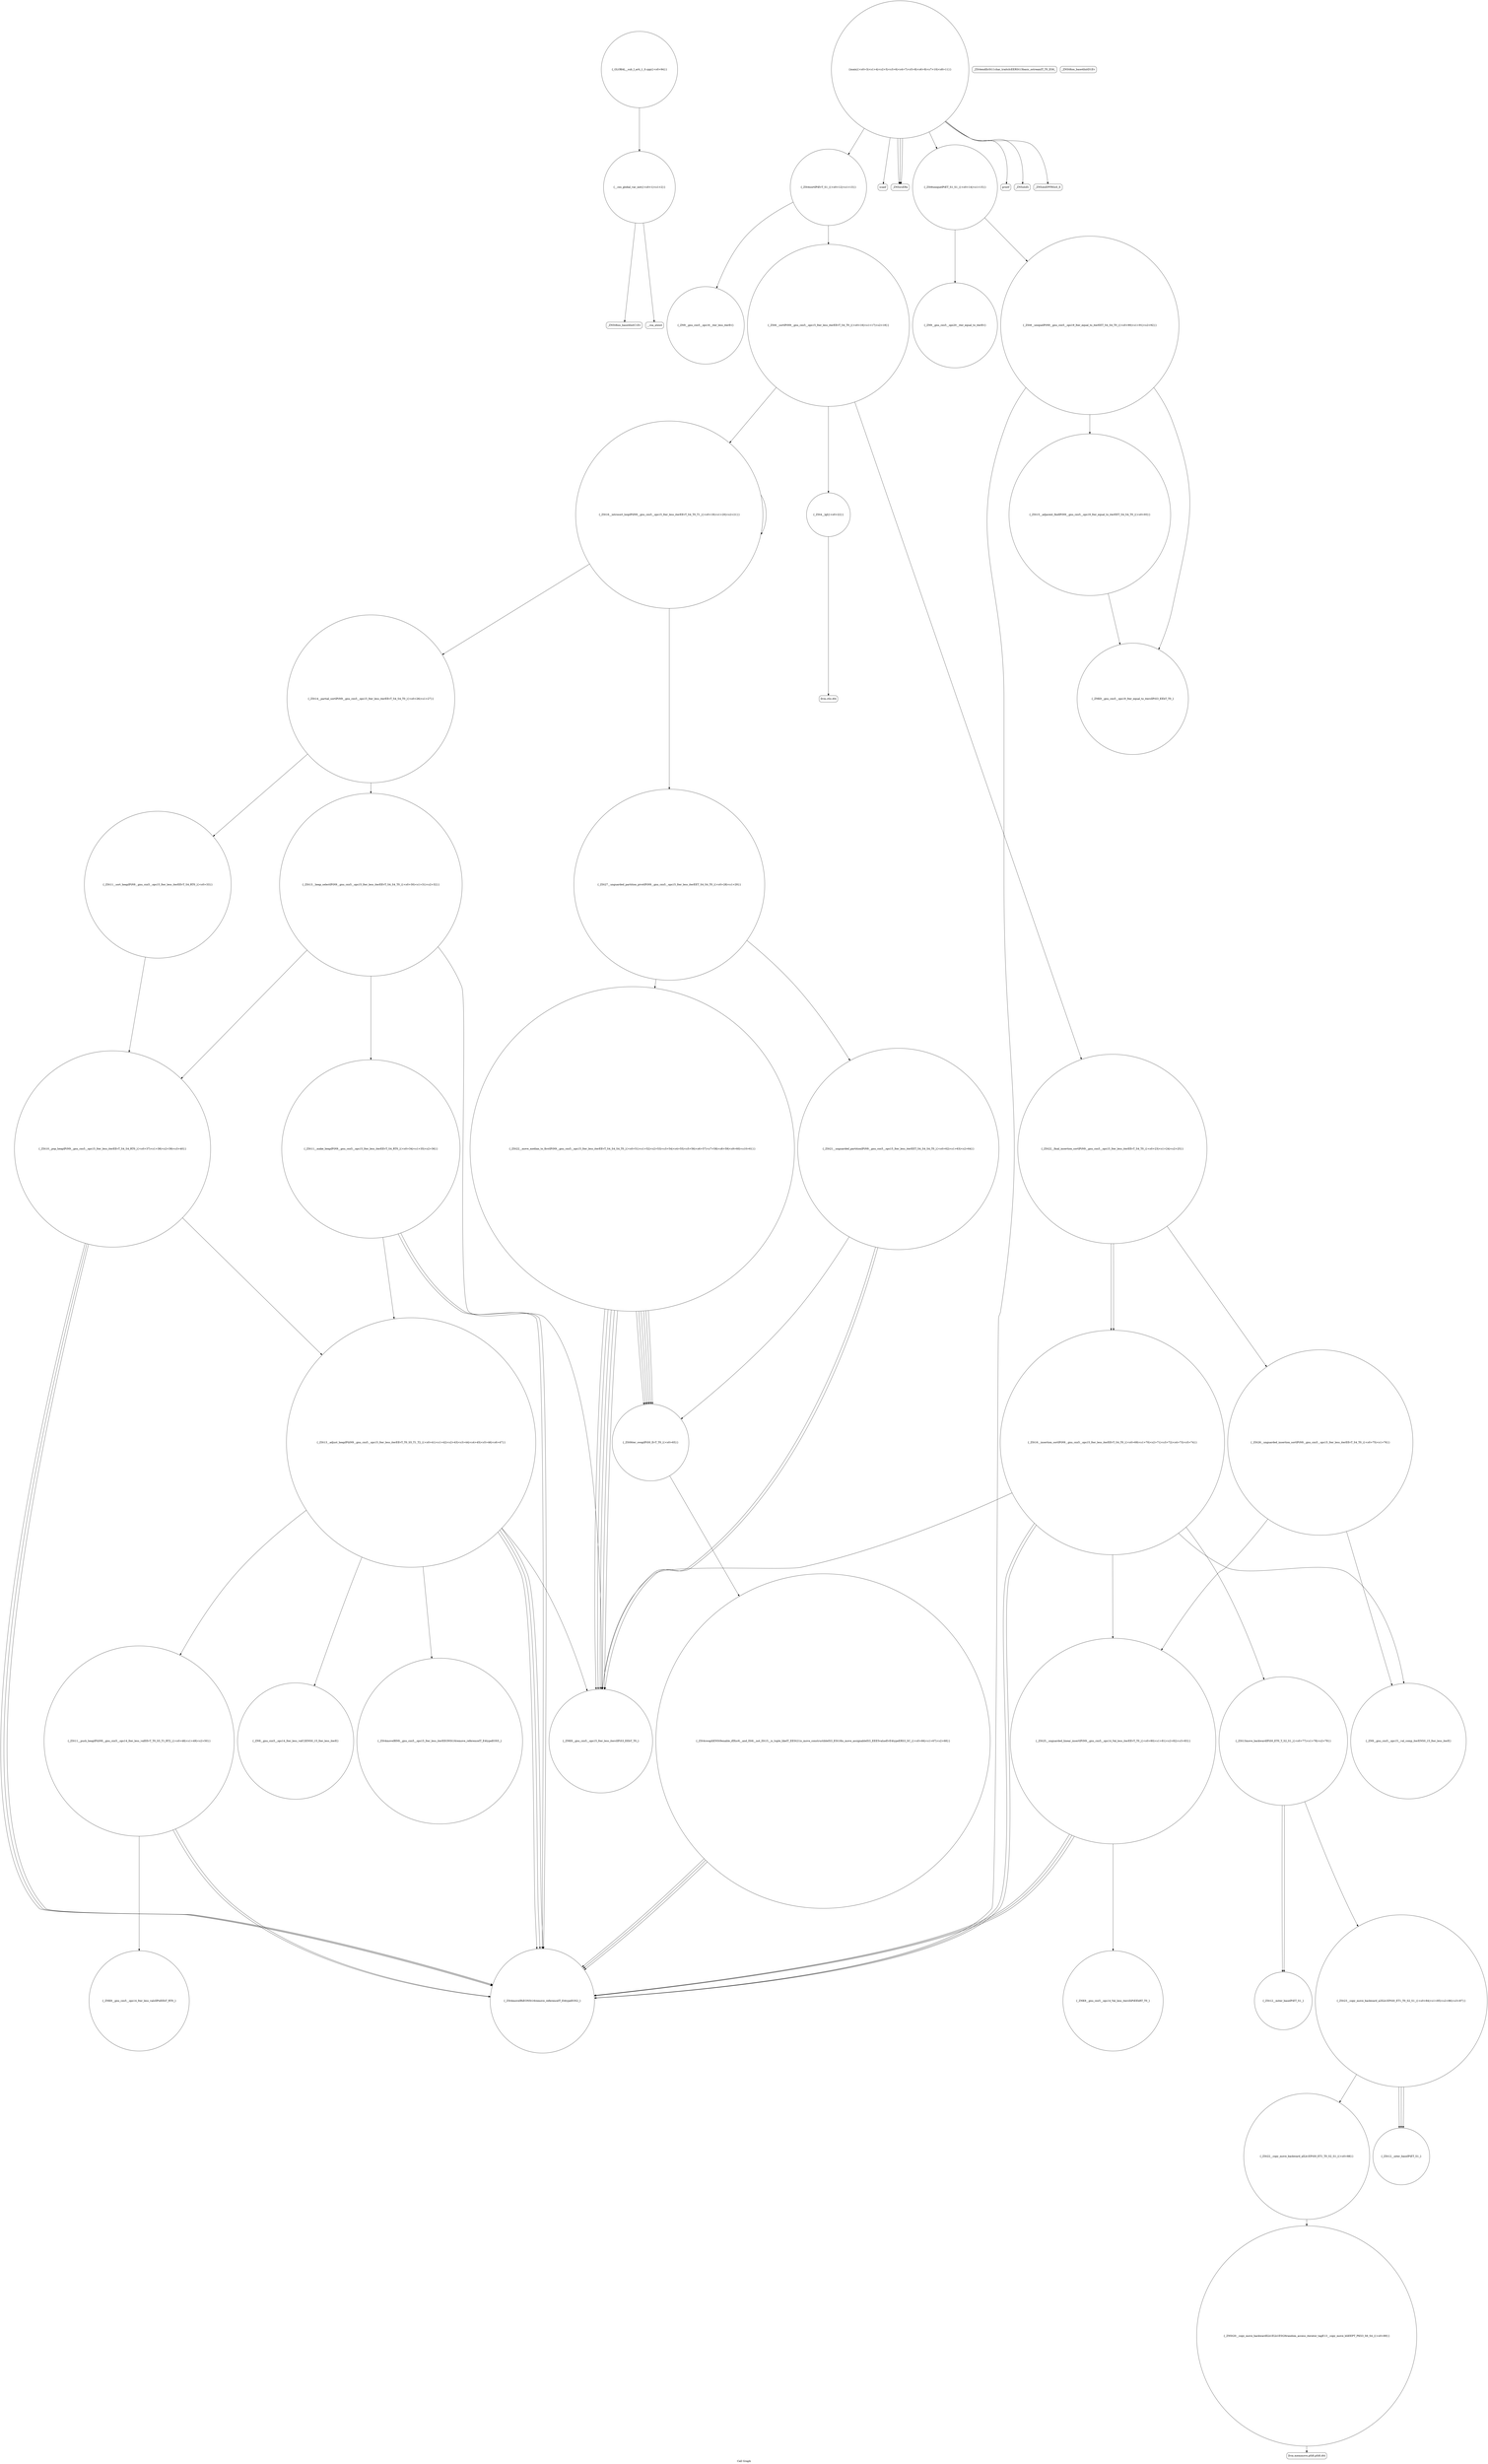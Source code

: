 digraph "Call Graph" {
	label="Call Graph";

	Node0x55b1c24cee60 [shape=record,shape=circle,label="{__cxx_global_var_init|{<s0>1|<s1>2}}"];
	Node0x55b1c24cee60:s0 -> Node0x55b1c24ceee0[color=black];
	Node0x55b1c24cee60:s1 -> Node0x55b1c24cefe0[color=black];
	Node0x55b1c24d04e0 [shape=record,shape=circle,label="{_ZNSt20__copy_move_backwardILb1ELb1ESt26random_access_iterator_tagE13__copy_move_bIiEEPT_PKS3_S6_S4_|{<s0>89}}"];
	Node0x55b1c24d04e0:s0 -> Node0x55b1c24d0560[color=black];
	Node0x55b1c24cf1e0 [shape=record,shape=circle,label="{_ZSt4sortIPiEvT_S1_|{<s0>12|<s1>13}}"];
	Node0x55b1c24cf1e0:s0 -> Node0x55b1c24cf560[color=black];
	Node0x55b1c24cf1e0:s1 -> Node0x55b1c24cf4e0[color=black];
	Node0x55b1c24d1880 [shape=record,shape=circle,label="{_GLOBAL__sub_I_arti_1_0.cpp|{<s0>94}}"];
	Node0x55b1c24d1880:s0 -> Node0x55b1c24cee60[color=black];
	Node0x55b1c24cf560 [shape=record,shape=circle,label="{_ZN9__gnu_cxx5__ops16__iter_less_iterEv}"];
	Node0x55b1c24cf8e0 [shape=record,shape=circle,label="{_ZSt11__sort_heapIPiN9__gnu_cxx5__ops15_Iter_less_iterEEvT_S4_RT0_|{<s0>33}}"];
	Node0x55b1c24cf8e0:s0 -> Node0x55b1c24cfa60[color=black];
	Node0x55b1c24cfc60 [shape=record,shape=circle,label="{_ZN9__gnu_cxx5__ops14_Iter_less_valC2ENS0_15_Iter_less_iterE}"];
	Node0x55b1c24cffe0 [shape=record,shape=Mrecord,label="{llvm.ctlz.i64}"];
	Node0x55b1c24d0360 [shape=record,shape=circle,label="{_ZSt12__miter_baseIPiET_S1_}"];
	Node0x55b1c24cf060 [shape=record,shape=circle,label="{main|{<s0>3|<s1>4|<s2>5|<s3>6|<s4>7|<s5>8|<s6>9|<s7>10|<s8>11}}"];
	Node0x55b1c24cf060:s0 -> Node0x55b1c24cf0e0[color=black];
	Node0x55b1c24cf060:s1 -> Node0x55b1c24cf160[color=black];
	Node0x55b1c24cf060:s2 -> Node0x55b1c24cf160[color=black];
	Node0x55b1c24cf060:s3 -> Node0x55b1c24cf160[color=black];
	Node0x55b1c24cf060:s4 -> Node0x55b1c24cf1e0[color=black];
	Node0x55b1c24cf060:s5 -> Node0x55b1c24cf260[color=black];
	Node0x55b1c24cf060:s6 -> Node0x55b1c24cf2e0[color=black];
	Node0x55b1c24cf060:s7 -> Node0x55b1c24cf360[color=black];
	Node0x55b1c24cf060:s8 -> Node0x55b1c24cf3e0[color=black];
	Node0x55b1c24d1700 [shape=record,shape=circle,label="{_ZN9__gnu_cxx5__ops20__iter_equal_to_iterEv}"];
	Node0x55b1c24cf3e0 [shape=record,shape=Mrecord,label="{_ZNSolsEPFRSoS_E}"];
	Node0x55b1c24cf760 [shape=record,shape=circle,label="{_ZSt14__partial_sortIPiN9__gnu_cxx5__ops15_Iter_less_iterEEvT_S4_S4_T0_|{<s0>26|<s1>27}}"];
	Node0x55b1c24cf760:s0 -> Node0x55b1c24cf860[color=black];
	Node0x55b1c24cf760:s1 -> Node0x55b1c24cf8e0[color=black];
	Node0x55b1c24cfae0 [shape=record,shape=circle,label="{_ZSt4moveIRiEONSt16remove_referenceIT_E4typeEOS2_}"];
	Node0x55b1c24cfe60 [shape=record,shape=circle,label="{_ZSt21__unguarded_partitionIPiN9__gnu_cxx5__ops15_Iter_less_iterEET_S4_S4_S4_T0_|{<s0>62|<s1>63|<s2>64}}"];
	Node0x55b1c24cfe60:s0 -> Node0x55b1c24cf9e0[color=black];
	Node0x55b1c24cfe60:s1 -> Node0x55b1c24cf9e0[color=black];
	Node0x55b1c24cfe60:s2 -> Node0x55b1c24cfee0[color=black];
	Node0x55b1c24d01e0 [shape=record,shape=circle,label="{_ZSt25__unguarded_linear_insertIPiN9__gnu_cxx5__ops14_Val_less_iterEEvT_T0_|{<s0>80|<s1>81|<s2>82|<s3>83}}"];
	Node0x55b1c24d01e0:s0 -> Node0x55b1c24cfae0[color=black];
	Node0x55b1c24d01e0:s1 -> Node0x55b1c24d05e0[color=black];
	Node0x55b1c24d01e0:s2 -> Node0x55b1c24cfae0[color=black];
	Node0x55b1c24d01e0:s3 -> Node0x55b1c24cfae0[color=black];
	Node0x55b1c24ceee0 [shape=record,shape=Mrecord,label="{_ZNSt8ios_base4InitC1Ev}"];
	Node0x55b1c24d0560 [shape=record,shape=Mrecord,label="{llvm.memmove.p0i8.p0i8.i64}"];
	Node0x55b1c24cf260 [shape=record,shape=circle,label="{_ZSt6uniqueIPiET_S1_S1_|{<s0>14|<s1>15}}"];
	Node0x55b1c24cf260:s0 -> Node0x55b1c24d1700[color=black];
	Node0x55b1c24cf260:s1 -> Node0x55b1c24d1680[color=black];
	Node0x55b1c24cf5e0 [shape=record,shape=circle,label="{_ZSt16__introsort_loopIPilN9__gnu_cxx5__ops15_Iter_less_iterEEvT_S4_T0_T1_|{<s0>19|<s1>20|<s2>21}}"];
	Node0x55b1c24cf5e0:s0 -> Node0x55b1c24cf760[color=black];
	Node0x55b1c24cf5e0:s1 -> Node0x55b1c24cf7e0[color=black];
	Node0x55b1c24cf5e0:s2 -> Node0x55b1c24cf5e0[color=black];
	Node0x55b1c24cf960 [shape=record,shape=circle,label="{_ZSt11__make_heapIPiN9__gnu_cxx5__ops15_Iter_less_iterEEvT_S4_RT0_|{<s0>34|<s1>35|<s2>36}}"];
	Node0x55b1c24cf960:s0 -> Node0x55b1c24cfae0[color=black];
	Node0x55b1c24cf960:s1 -> Node0x55b1c24cfae0[color=black];
	Node0x55b1c24cf960:s2 -> Node0x55b1c24cfb60[color=black];
	Node0x55b1c24cfce0 [shape=record,shape=circle,label="{_ZSt11__push_heapIPiliN9__gnu_cxx5__ops14_Iter_less_valEEvT_T0_S5_T1_RT2_|{<s0>48|<s1>49|<s2>50}}"];
	Node0x55b1c24cfce0:s0 -> Node0x55b1c24cfd60[color=black];
	Node0x55b1c24cfce0:s1 -> Node0x55b1c24cfae0[color=black];
	Node0x55b1c24cfce0:s2 -> Node0x55b1c24cfae0[color=black];
	Node0x55b1c24d0060 [shape=record,shape=circle,label="{_ZSt16__insertion_sortIPiN9__gnu_cxx5__ops15_Iter_less_iterEEvT_S4_T0_|{<s0>69|<s1>70|<s2>71|<s3>72|<s4>73|<s5>74}}"];
	Node0x55b1c24d0060:s0 -> Node0x55b1c24cf9e0[color=black];
	Node0x55b1c24d0060:s1 -> Node0x55b1c24cfae0[color=black];
	Node0x55b1c24d0060:s2 -> Node0x55b1c24d0160[color=black];
	Node0x55b1c24d0060:s3 -> Node0x55b1c24cfae0[color=black];
	Node0x55b1c24d0060:s4 -> Node0x55b1c24d0260[color=black];
	Node0x55b1c24d0060:s5 -> Node0x55b1c24d01e0[color=black];
	Node0x55b1c24d03e0 [shape=record,shape=circle,label="{_ZSt22__copy_move_backward_aILb1EPiS0_ET1_T0_S2_S1_|{<s0>88}}"];
	Node0x55b1c24d03e0:s0 -> Node0x55b1c24d04e0[color=black];
	Node0x55b1c24cf0e0 [shape=record,shape=Mrecord,label="{scanf}"];
	Node0x55b1c24d1780 [shape=record,shape=circle,label="{_ZSt15__adjacent_findIPiN9__gnu_cxx5__ops19_Iter_equal_to_iterEET_S4_S4_T0_|{<s0>93}}"];
	Node0x55b1c24d1780:s0 -> Node0x55b1c24d1800[color=black];
	Node0x55b1c24cf460 [shape=record,shape=Mrecord,label="{_ZSt4endlIcSt11char_traitsIcEERSt13basic_ostreamIT_T0_ES6_}"];
	Node0x55b1c24cf7e0 [shape=record,shape=circle,label="{_ZSt27__unguarded_partition_pivotIPiN9__gnu_cxx5__ops15_Iter_less_iterEET_S4_S4_T0_|{<s0>28|<s1>29}}"];
	Node0x55b1c24cf7e0:s0 -> Node0x55b1c24cfde0[color=black];
	Node0x55b1c24cf7e0:s1 -> Node0x55b1c24cfe60[color=black];
	Node0x55b1c24cfb60 [shape=record,shape=circle,label="{_ZSt13__adjust_heapIPiliN9__gnu_cxx5__ops15_Iter_less_iterEEvT_T0_S5_T1_T2_|{<s0>41|<s1>42|<s2>43|<s3>44|<s4>45|<s5>46|<s6>47}}"];
	Node0x55b1c24cfb60:s0 -> Node0x55b1c24cf9e0[color=black];
	Node0x55b1c24cfb60:s1 -> Node0x55b1c24cfae0[color=black];
	Node0x55b1c24cfb60:s2 -> Node0x55b1c24cfae0[color=black];
	Node0x55b1c24cfb60:s3 -> Node0x55b1c24cfbe0[color=black];
	Node0x55b1c24cfb60:s4 -> Node0x55b1c24cfc60[color=black];
	Node0x55b1c24cfb60:s5 -> Node0x55b1c24cfae0[color=black];
	Node0x55b1c24cfb60:s6 -> Node0x55b1c24cfce0[color=black];
	Node0x55b1c24cfee0 [shape=record,shape=circle,label="{_ZSt9iter_swapIPiS0_EvT_T0_|{<s0>65}}"];
	Node0x55b1c24cfee0:s0 -> Node0x55b1c24cff60[color=black];
	Node0x55b1c24d0260 [shape=record,shape=circle,label="{_ZN9__gnu_cxx5__ops15__val_comp_iterENS0_15_Iter_less_iterE}"];
	Node0x55b1c24cef60 [shape=record,shape=Mrecord,label="{_ZNSt8ios_base4InitD1Ev}"];
	Node0x55b1c24d05e0 [shape=record,shape=circle,label="{_ZNK9__gnu_cxx5__ops14_Val_less_iterclIiPiEEbRT_T0_}"];
	Node0x55b1c24cf2e0 [shape=record,shape=Mrecord,label="{printf}"];
	Node0x55b1c24cf660 [shape=record,shape=circle,label="{_ZSt4__lgl|{<s0>22}}"];
	Node0x55b1c24cf660:s0 -> Node0x55b1c24cffe0[color=black];
	Node0x55b1c24cf9e0 [shape=record,shape=circle,label="{_ZNK9__gnu_cxx5__ops15_Iter_less_iterclIPiS3_EEbT_T0_}"];
	Node0x55b1c24cfd60 [shape=record,shape=circle,label="{_ZNK9__gnu_cxx5__ops14_Iter_less_valclIPiiEEbT_RT0_}"];
	Node0x55b1c24d00e0 [shape=record,shape=circle,label="{_ZSt26__unguarded_insertion_sortIPiN9__gnu_cxx5__ops15_Iter_less_iterEEvT_S4_T0_|{<s0>75|<s1>76}}"];
	Node0x55b1c24d00e0:s0 -> Node0x55b1c24d0260[color=black];
	Node0x55b1c24d00e0:s1 -> Node0x55b1c24d01e0[color=black];
	Node0x55b1c24d0460 [shape=record,shape=circle,label="{_ZSt12__niter_baseIPiET_S1_}"];
	Node0x55b1c24cf160 [shape=record,shape=Mrecord,label="{_ZNSirsERx}"];
	Node0x55b1c24d1800 [shape=record,shape=circle,label="{_ZNK9__gnu_cxx5__ops19_Iter_equal_to_iterclIPiS3_EEbT_T0_}"];
	Node0x55b1c24cf4e0 [shape=record,shape=circle,label="{_ZSt6__sortIPiN9__gnu_cxx5__ops15_Iter_less_iterEEvT_S4_T0_|{<s0>16|<s1>17|<s2>18}}"];
	Node0x55b1c24cf4e0:s0 -> Node0x55b1c24cf660[color=black];
	Node0x55b1c24cf4e0:s1 -> Node0x55b1c24cf5e0[color=black];
	Node0x55b1c24cf4e0:s2 -> Node0x55b1c24cf6e0[color=black];
	Node0x55b1c24cf860 [shape=record,shape=circle,label="{_ZSt13__heap_selectIPiN9__gnu_cxx5__ops15_Iter_less_iterEEvT_S4_S4_T0_|{<s0>30|<s1>31|<s2>32}}"];
	Node0x55b1c24cf860:s0 -> Node0x55b1c24cf960[color=black];
	Node0x55b1c24cf860:s1 -> Node0x55b1c24cf9e0[color=black];
	Node0x55b1c24cf860:s2 -> Node0x55b1c24cfa60[color=black];
	Node0x55b1c24cfbe0 [shape=record,shape=circle,label="{_ZSt4moveIRN9__gnu_cxx5__ops15_Iter_less_iterEEONSt16remove_referenceIT_E4typeEOS5_}"];
	Node0x55b1c24cff60 [shape=record,shape=circle,label="{_ZSt4swapIiENSt9enable_ifIXsr6__and_ISt6__not_ISt15__is_tuple_likeIT_EESt21is_move_constructibleIS3_ESt18is_move_assignableIS3_EEE5valueEvE4typeERS3_SC_|{<s0>66|<s1>67|<s2>68}}"];
	Node0x55b1c24cff60:s0 -> Node0x55b1c24cfae0[color=black];
	Node0x55b1c24cff60:s1 -> Node0x55b1c24cfae0[color=black];
	Node0x55b1c24cff60:s2 -> Node0x55b1c24cfae0[color=black];
	Node0x55b1c24d02e0 [shape=record,shape=circle,label="{_ZSt23__copy_move_backward_a2ILb1EPiS0_ET1_T0_S2_S1_|{<s0>84|<s1>85|<s2>86|<s3>87}}"];
	Node0x55b1c24d02e0:s0 -> Node0x55b1c24d0460[color=black];
	Node0x55b1c24d02e0:s1 -> Node0x55b1c24d0460[color=black];
	Node0x55b1c24d02e0:s2 -> Node0x55b1c24d0460[color=black];
	Node0x55b1c24d02e0:s3 -> Node0x55b1c24d03e0[color=black];
	Node0x55b1c24cefe0 [shape=record,shape=Mrecord,label="{__cxa_atexit}"];
	Node0x55b1c24d1680 [shape=record,shape=circle,label="{_ZSt8__uniqueIPiN9__gnu_cxx5__ops19_Iter_equal_to_iterEET_S4_S4_T0_|{<s0>90|<s1>91|<s2>92}}"];
	Node0x55b1c24d1680:s0 -> Node0x55b1c24d1780[color=black];
	Node0x55b1c24d1680:s1 -> Node0x55b1c24d1800[color=black];
	Node0x55b1c24d1680:s2 -> Node0x55b1c24cfae0[color=black];
	Node0x55b1c24cf360 [shape=record,shape=Mrecord,label="{_ZNSolsEi}"];
	Node0x55b1c24cf6e0 [shape=record,shape=circle,label="{_ZSt22__final_insertion_sortIPiN9__gnu_cxx5__ops15_Iter_less_iterEEvT_S4_T0_|{<s0>23|<s1>24|<s2>25}}"];
	Node0x55b1c24cf6e0:s0 -> Node0x55b1c24d0060[color=black];
	Node0x55b1c24cf6e0:s1 -> Node0x55b1c24d00e0[color=black];
	Node0x55b1c24cf6e0:s2 -> Node0x55b1c24d0060[color=black];
	Node0x55b1c24cfa60 [shape=record,shape=circle,label="{_ZSt10__pop_heapIPiN9__gnu_cxx5__ops15_Iter_less_iterEEvT_S4_S4_RT0_|{<s0>37|<s1>38|<s2>39|<s3>40}}"];
	Node0x55b1c24cfa60:s0 -> Node0x55b1c24cfae0[color=black];
	Node0x55b1c24cfa60:s1 -> Node0x55b1c24cfae0[color=black];
	Node0x55b1c24cfa60:s2 -> Node0x55b1c24cfae0[color=black];
	Node0x55b1c24cfa60:s3 -> Node0x55b1c24cfb60[color=black];
	Node0x55b1c24cfde0 [shape=record,shape=circle,label="{_ZSt22__move_median_to_firstIPiN9__gnu_cxx5__ops15_Iter_less_iterEEvT_S4_S4_S4_T0_|{<s0>51|<s1>52|<s2>53|<s3>54|<s4>55|<s5>56|<s6>57|<s7>58|<s8>59|<s9>60|<s10>61}}"];
	Node0x55b1c24cfde0:s0 -> Node0x55b1c24cf9e0[color=black];
	Node0x55b1c24cfde0:s1 -> Node0x55b1c24cf9e0[color=black];
	Node0x55b1c24cfde0:s2 -> Node0x55b1c24cfee0[color=black];
	Node0x55b1c24cfde0:s3 -> Node0x55b1c24cf9e0[color=black];
	Node0x55b1c24cfde0:s4 -> Node0x55b1c24cfee0[color=black];
	Node0x55b1c24cfde0:s5 -> Node0x55b1c24cfee0[color=black];
	Node0x55b1c24cfde0:s6 -> Node0x55b1c24cf9e0[color=black];
	Node0x55b1c24cfde0:s7 -> Node0x55b1c24cfee0[color=black];
	Node0x55b1c24cfde0:s8 -> Node0x55b1c24cf9e0[color=black];
	Node0x55b1c24cfde0:s9 -> Node0x55b1c24cfee0[color=black];
	Node0x55b1c24cfde0:s10 -> Node0x55b1c24cfee0[color=black];
	Node0x55b1c24d0160 [shape=record,shape=circle,label="{_ZSt13move_backwardIPiS0_ET0_T_S2_S1_|{<s0>77|<s1>78|<s2>79}}"];
	Node0x55b1c24d0160:s0 -> Node0x55b1c24d0360[color=black];
	Node0x55b1c24d0160:s1 -> Node0x55b1c24d0360[color=black];
	Node0x55b1c24d0160:s2 -> Node0x55b1c24d02e0[color=black];
}

